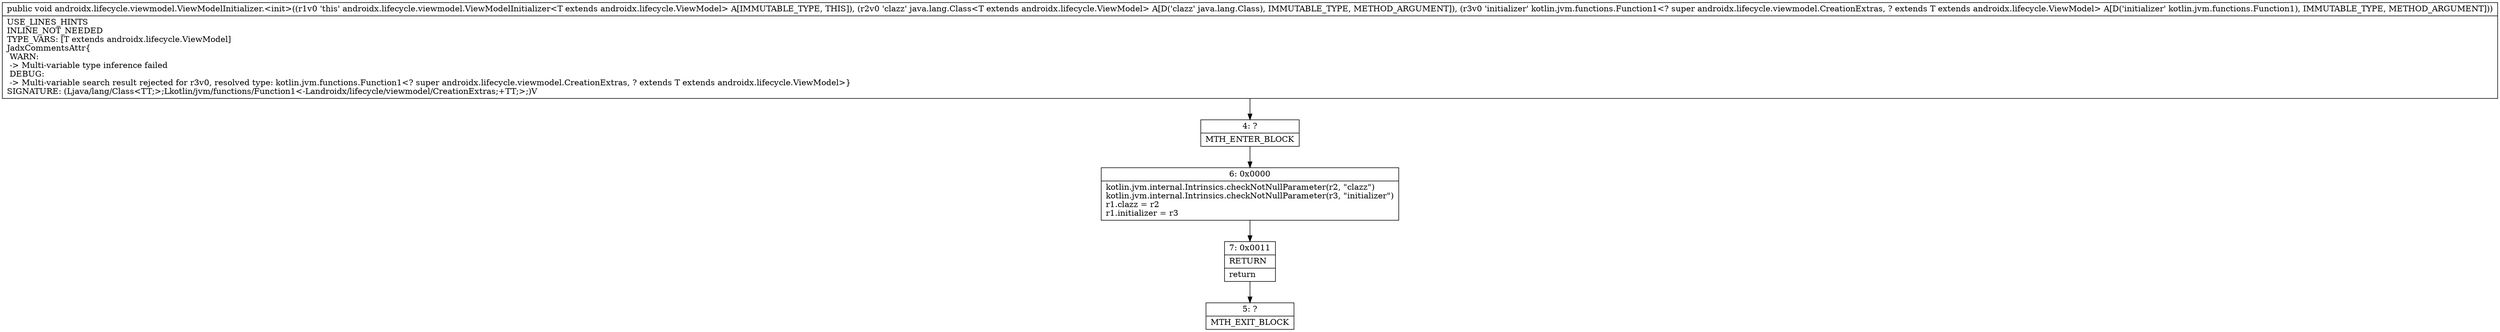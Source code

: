digraph "CFG forandroidx.lifecycle.viewmodel.ViewModelInitializer.\<init\>(Ljava\/lang\/Class;Lkotlin\/jvm\/functions\/Function1;)V" {
Node_4 [shape=record,label="{4\:\ ?|MTH_ENTER_BLOCK\l}"];
Node_6 [shape=record,label="{6\:\ 0x0000|kotlin.jvm.internal.Intrinsics.checkNotNullParameter(r2, \"clazz\")\lkotlin.jvm.internal.Intrinsics.checkNotNullParameter(r3, \"initializer\")\lr1.clazz = r2\lr1.initializer = r3\l}"];
Node_7 [shape=record,label="{7\:\ 0x0011|RETURN\l|return\l}"];
Node_5 [shape=record,label="{5\:\ ?|MTH_EXIT_BLOCK\l}"];
MethodNode[shape=record,label="{public void androidx.lifecycle.viewmodel.ViewModelInitializer.\<init\>((r1v0 'this' androidx.lifecycle.viewmodel.ViewModelInitializer\<T extends androidx.lifecycle.ViewModel\> A[IMMUTABLE_TYPE, THIS]), (r2v0 'clazz' java.lang.Class\<T extends androidx.lifecycle.ViewModel\> A[D('clazz' java.lang.Class), IMMUTABLE_TYPE, METHOD_ARGUMENT]), (r3v0 'initializer' kotlin.jvm.functions.Function1\<? super androidx.lifecycle.viewmodel.CreationExtras, ? extends T extends androidx.lifecycle.ViewModel\> A[D('initializer' kotlin.jvm.functions.Function1), IMMUTABLE_TYPE, METHOD_ARGUMENT]))  | USE_LINES_HINTS\lINLINE_NOT_NEEDED\lTYPE_VARS: [T extends androidx.lifecycle.ViewModel]\lJadxCommentsAttr\{\l WARN: \l \-\> Multi\-variable type inference failed\l DEBUG: \l \-\> Multi\-variable search result rejected for r3v0, resolved type: kotlin.jvm.functions.Function1\<? super androidx.lifecycle.viewmodel.CreationExtras, ? extends T extends androidx.lifecycle.ViewModel\>\}\lSIGNATURE: (Ljava\/lang\/Class\<TT;\>;Lkotlin\/jvm\/functions\/Function1\<\-Landroidx\/lifecycle\/viewmodel\/CreationExtras;+TT;\>;)V\l}"];
MethodNode -> Node_4;Node_4 -> Node_6;
Node_6 -> Node_7;
Node_7 -> Node_5;
}

